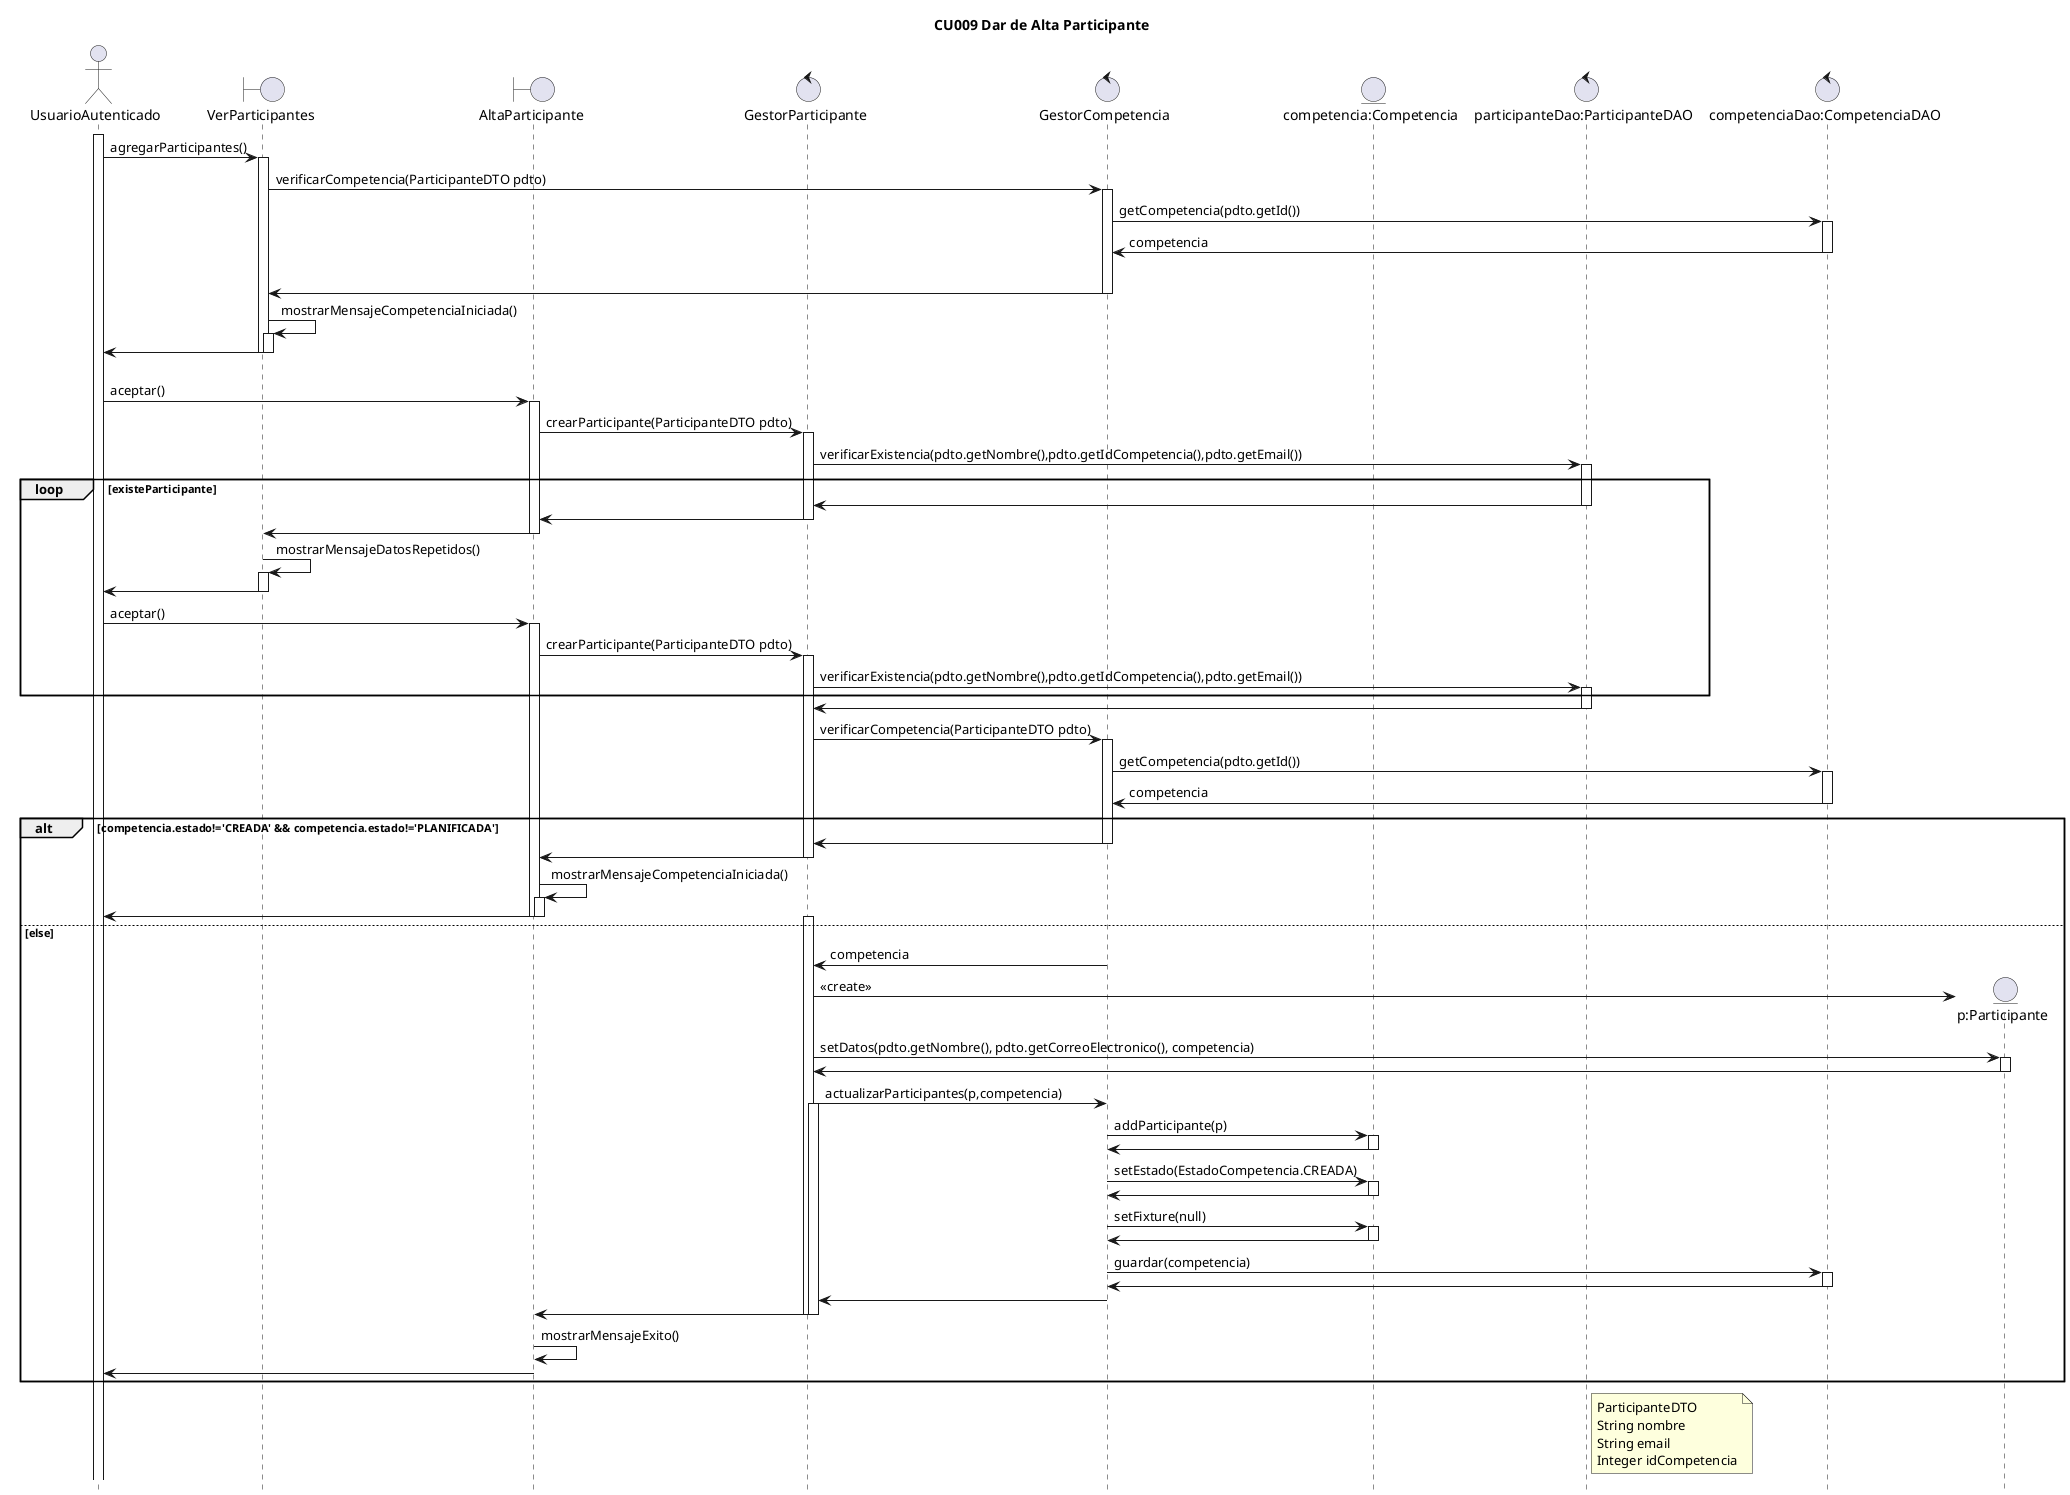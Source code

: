 




@startuml

actor UsuarioAutenticado
title CU009 Dar de Alta Participante
boundary VerParticipantes
boundary AltaParticipante
control GestorParticipante
control GestorCompetencia
entity "competencia:Competencia" as CC
control "participanteDao:ParticipanteDAO" as PD
control "competenciaDao:CompetenciaDAO" as CD

activate UsuarioAutenticado
UsuarioAutenticado -> VerParticipantes: agregarParticipantes()

activate VerParticipantes
VerParticipantes -> GestorCompetencia: verificarCompetencia(ParticipanteDTO pdto)
activate GestorCompetencia
GestorCompetencia -> CD: getCompetencia(pdto.getId())
activate CD
CD -> GestorCompetencia: competencia
deactivate CD




alt competencia.estado!='CREADA' && competencia.estado!='PLANIFICADA'
    GestorCompetencia -> VerParticipantes
    deactivate GestorCompetencia
VerParticipantes -> VerParticipantes: mostrarMensajeCompetenciaIniciada()
    activate VerParticipantes
    VerParticipantes -> UsuarioAutenticado
    deactivate VerParticipantes
    deactivate VerParticipantes
    
else else

UsuarioAutenticado -> AltaParticipante: aceptar()

activate AltaParticipante
AltaParticipante -> GestorParticipante: crearParticipante(ParticipanteDTO pdto)
activate GestorParticipante


GestorParticipante -> PD: verificarExistencia(pdto.getNombre(),pdto.getIdCompetencia(),pdto.getEmail())
activate PD
loop existeParticipante
PD -> GestorParticipante
 deactivate PD
GestorParticipante -> AltaParticipante
 deactivate GestorParticipante
AltaParticipante -> VerParticipantes
    deactivate AltaParticipante
VerParticipantes -> VerParticipantes: mostrarMensajeDatosRepetidos()
    activate VerParticipantes
    VerParticipantes -> UsuarioAutenticado
    deactivate VerParticipantes
    UsuarioAutenticado -> AltaParticipante: aceptar()
    activate AltaParticipante
AltaParticipante -> GestorParticipante: crearParticipante(ParticipanteDTO pdto)
activate GestorParticipante
    GestorParticipante -> PD: verificarExistencia(pdto.getNombre(),pdto.getIdCompetencia(),pdto.getEmail())
activate PD

end

PD -> GestorParticipante
 deactivate PD

GestorParticipante -> GestorCompetencia: verificarCompetencia(ParticipanteDTO pdto)
activate GestorCompetencia
GestorCompetencia -> CD: getCompetencia(pdto.getId())
activate CD
CD -> GestorCompetencia: competencia
deactivate CD




alt competencia.estado!='CREADA' && competencia.estado!='PLANIFICADA'
    GestorCompetencia -> GestorParticipante
    deactivate GestorCompetencia
GestorParticipante -> AltaParticipante
deactivate GestorParticipante
AltaParticipante-> AltaParticipante: mostrarMensajeCompetenciaIniciada()
    activate AltaParticipante
    AltaParticipante-> UsuarioAutenticado
    deactivate AltaParticipante
    deactivate AltaParticipante
    
else else
activate GestorParticipante
GestorCompetencia -> GestorParticipante: competencia
deactivate GestorCompetencia
create entity "p:Participante" as PP

GestorParticipante -> PP: <<create>>
GestorParticipante -> PP: setDatos(pdto.getNombre(), pdto.getCorreoElectronico(), competencia)

activate PP
PP -> GestorParticipante
deactivate PP
GestorParticipante -> GestorCompetencia: actualizarParticipantes(p,competencia)  
activate GestorParticipante
GestorCompetencia -> CC: addParticipante(p)
activate CC  
CC -> GestorCompetencia
deactivate CC
GestorCompetencia -> CC: setEstado(EstadoCompetencia.CREADA)
activate CC  
CC -> GestorCompetencia
deactivate CC
GestorCompetencia -> CC: setFixture(null)
activate CC  
CC -> GestorCompetencia
deactivate CC
GestorCompetencia -> CD: guardar(competencia)
activate CD
CD -> GestorCompetencia
deactivate CD
GestorCompetencia -> GestorParticipante
deactivate GestorCompetencia
GestorParticipante -> AltaParticipante
deactivate GestorParticipante
deactivate GestorParticipante
deactivate GestorParticipante

AltaParticipante -> AltaParticipante: mostrarMensajeExito()

AltaParticipante -> UsuarioAutenticado  
deactivate AltaParticipante  
end

note right of PD
ParticipanteDTO
String nombre
String email
Integer idCompetencia
end note

hide footbox

@enduml


